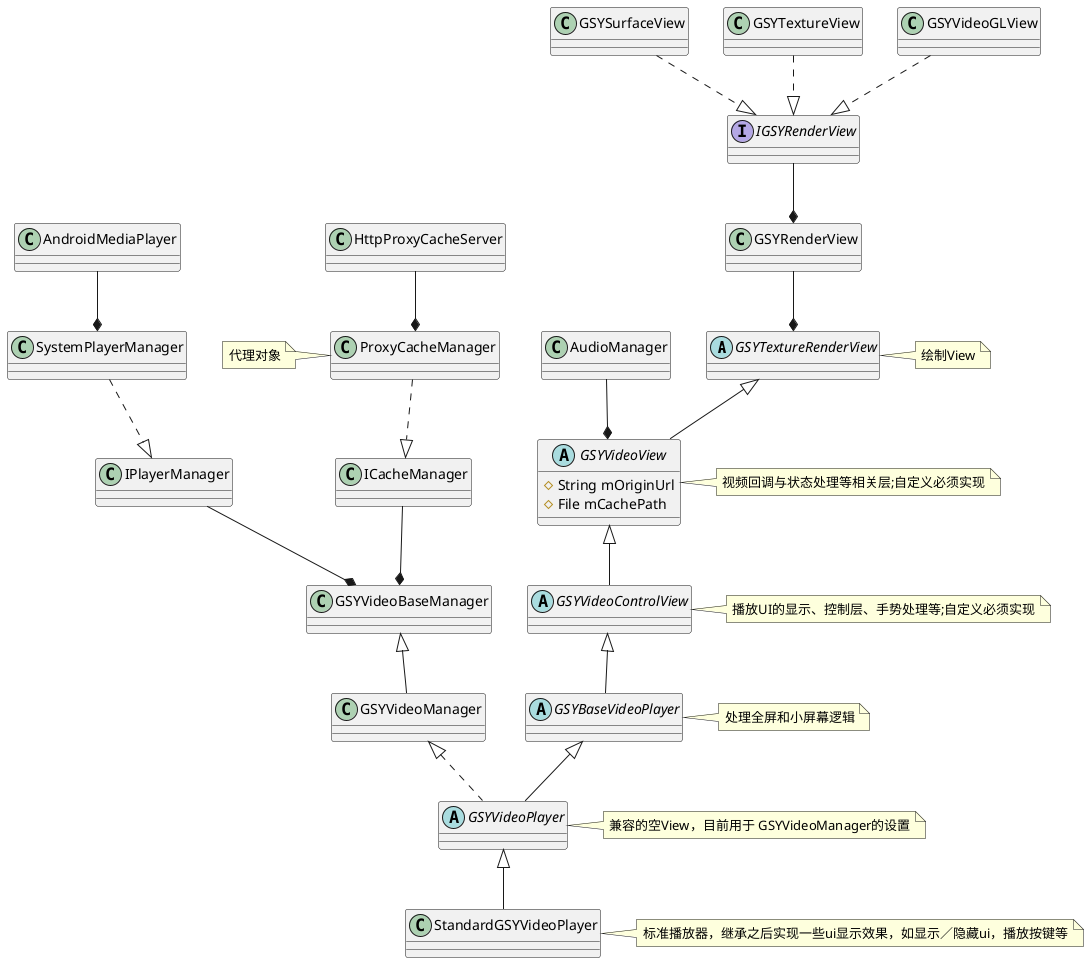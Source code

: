 @startuml
abstract GSYTextureRenderView
note right : 绘制View
abstract GSYVideoView{
  # String mOriginUrl
  # File mCachePath
}
note right : 视频回调与状态处理等相关层;自定义必须实现
abstract GSYVideoControlView
note right : 播放UI的显示、控制层、手势处理等;自定义必须实现
abstract GSYBaseVideoPlayer
note right : 处理全屏和小屏幕逻辑
abstract GSYVideoPlayer
note right : 兼容的空View，目前用于 GSYVideoManager的设置
class StandardGSYVideoPlayer
note right : 标准播放器，继承之后实现一些ui显示效果，如显示／隐藏ui，播放按键等

AudioManager --* GSYVideoView

class GSYRenderView
interface IGSYRenderView

class GSYSurfaceView
class GSYTextureView
class GSYVideoGLView
class ProxyCacheManager
note left : 代理对象

GSYTextureRenderView <|-- GSYVideoView
GSYRenderView --* GSYTextureRenderView
IGSYRenderView --* GSYRenderView


GSYSurfaceView ..|> IGSYRenderView
GSYTextureView ..|> IGSYRenderView
GSYVideoGLView ..|> IGSYRenderView


GSYVideoManager <|.. GSYVideoPlayer
GSYVideoBaseManager <|-- GSYVideoManager
IPlayerManager --* GSYVideoBaseManager
ICacheManager --* GSYVideoBaseManager
ProxyCacheManager ..|> ICacheManager
HttpProxyCacheServer --* ProxyCacheManager


SystemPlayerManager ..|> IPlayerManager
AndroidMediaPlayer --* SystemPlayerManager


GSYVideoView <|-- GSYVideoControlView
GSYVideoControlView <|-- GSYBaseVideoPlayer
GSYBaseVideoPlayer <|-- GSYVideoPlayer
GSYVideoPlayer <|-- StandardGSYVideoPlayer


@enduml